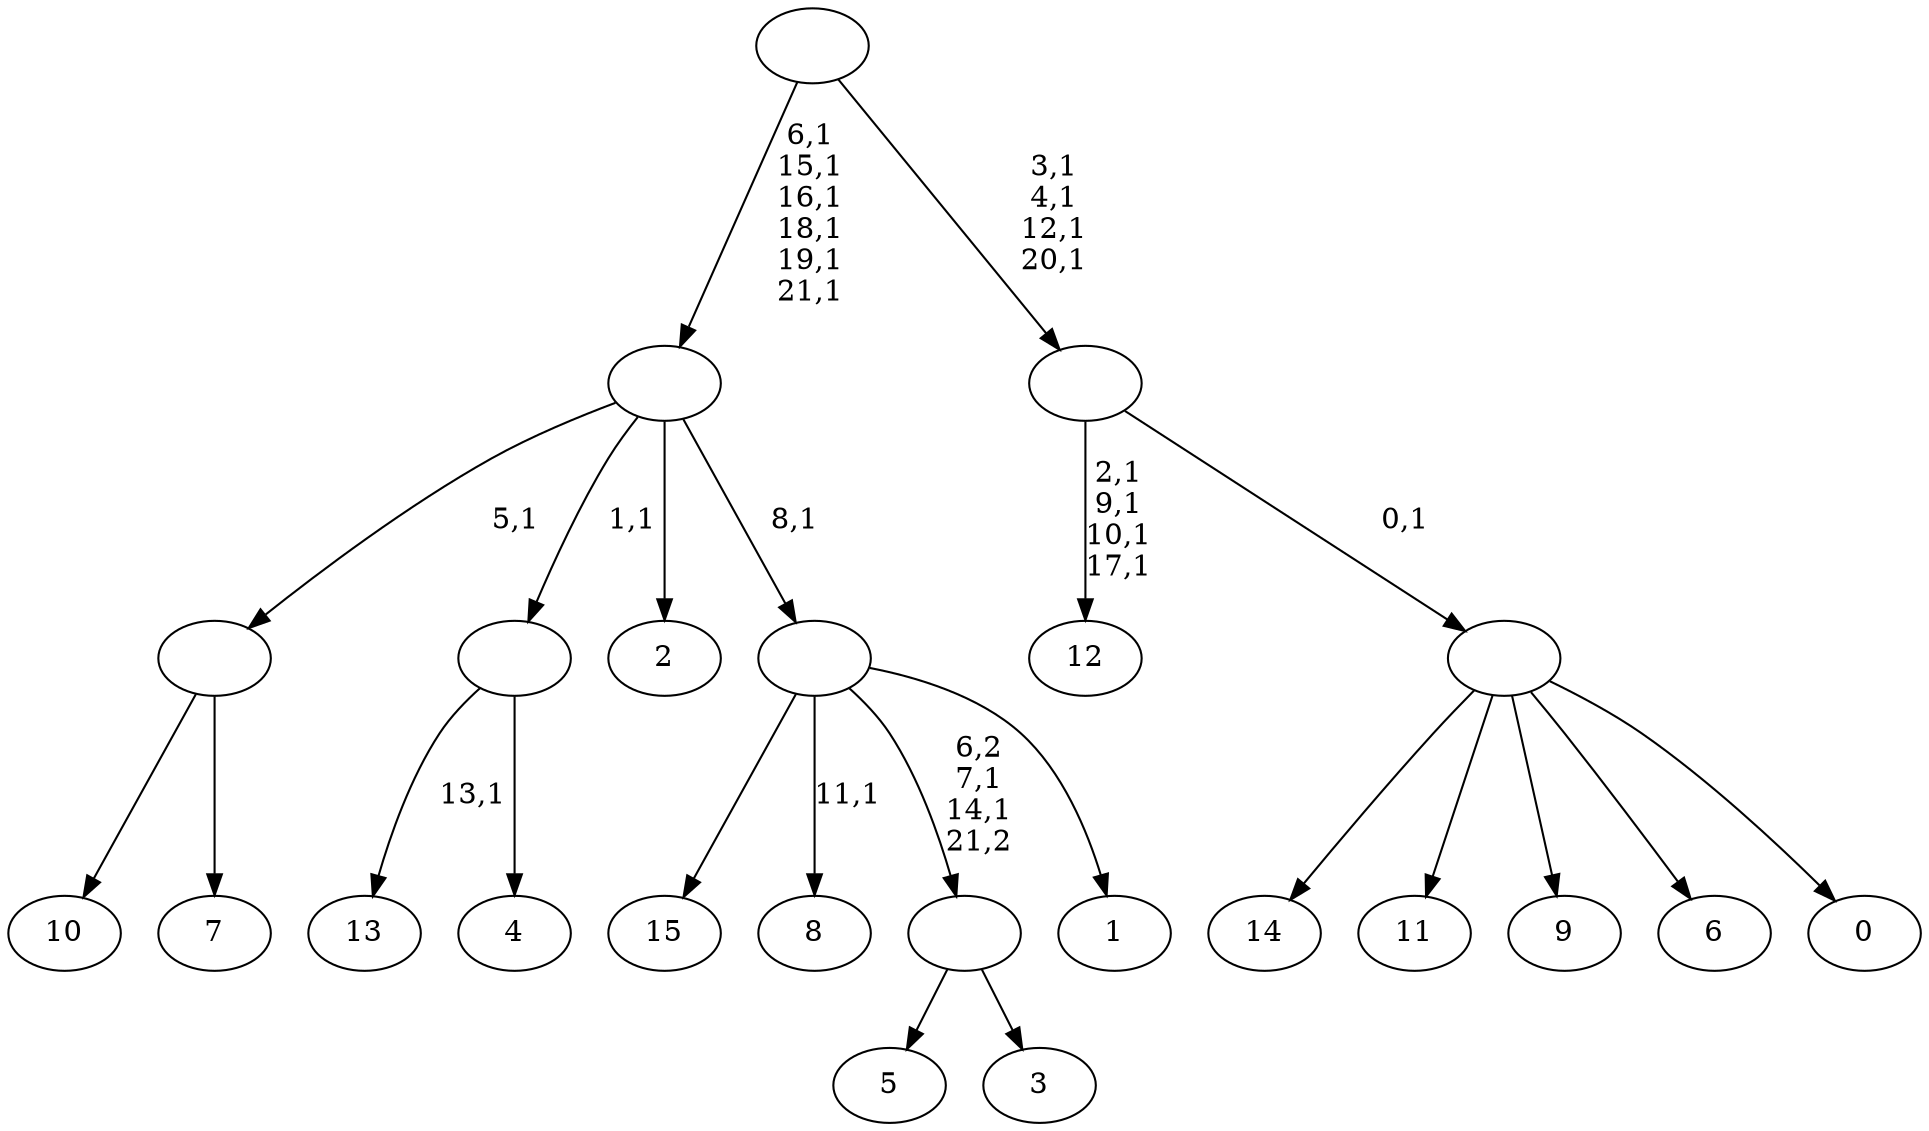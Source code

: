 digraph T {
	38 [label="15"]
	37 [label="14"]
	36 [label="13"]
	34 [label="12"]
	29 [label="11"]
	28 [label="10"]
	27 [label="9"]
	26 [label="8"]
	24 [label="7"]
	23 [label=""]
	22 [label="6"]
	21 [label="5"]
	20 [label="4"]
	19 [label=""]
	18 [label="3"]
	17 [label=""]
	15 [label="2"]
	14 [label="1"]
	13 [label=""]
	12 [label=""]
	6 [label="0"]
	5 [label=""]
	4 [label=""]
	0 [label=""]
	23 -> 28 [label=""]
	23 -> 24 [label=""]
	19 -> 36 [label="13,1"]
	19 -> 20 [label=""]
	17 -> 21 [label=""]
	17 -> 18 [label=""]
	13 -> 17 [label="6,2\n7,1\n14,1\n21,2"]
	13 -> 26 [label="11,1"]
	13 -> 38 [label=""]
	13 -> 14 [label=""]
	12 -> 23 [label="5,1"]
	12 -> 19 [label="1,1"]
	12 -> 15 [label=""]
	12 -> 13 [label="8,1"]
	5 -> 37 [label=""]
	5 -> 29 [label=""]
	5 -> 27 [label=""]
	5 -> 22 [label=""]
	5 -> 6 [label=""]
	4 -> 34 [label="2,1\n9,1\n10,1\n17,1"]
	4 -> 5 [label="0,1"]
	0 -> 4 [label="3,1\n4,1\n12,1\n20,1"]
	0 -> 12 [label="6,1\n15,1\n16,1\n18,1\n19,1\n21,1"]
}
